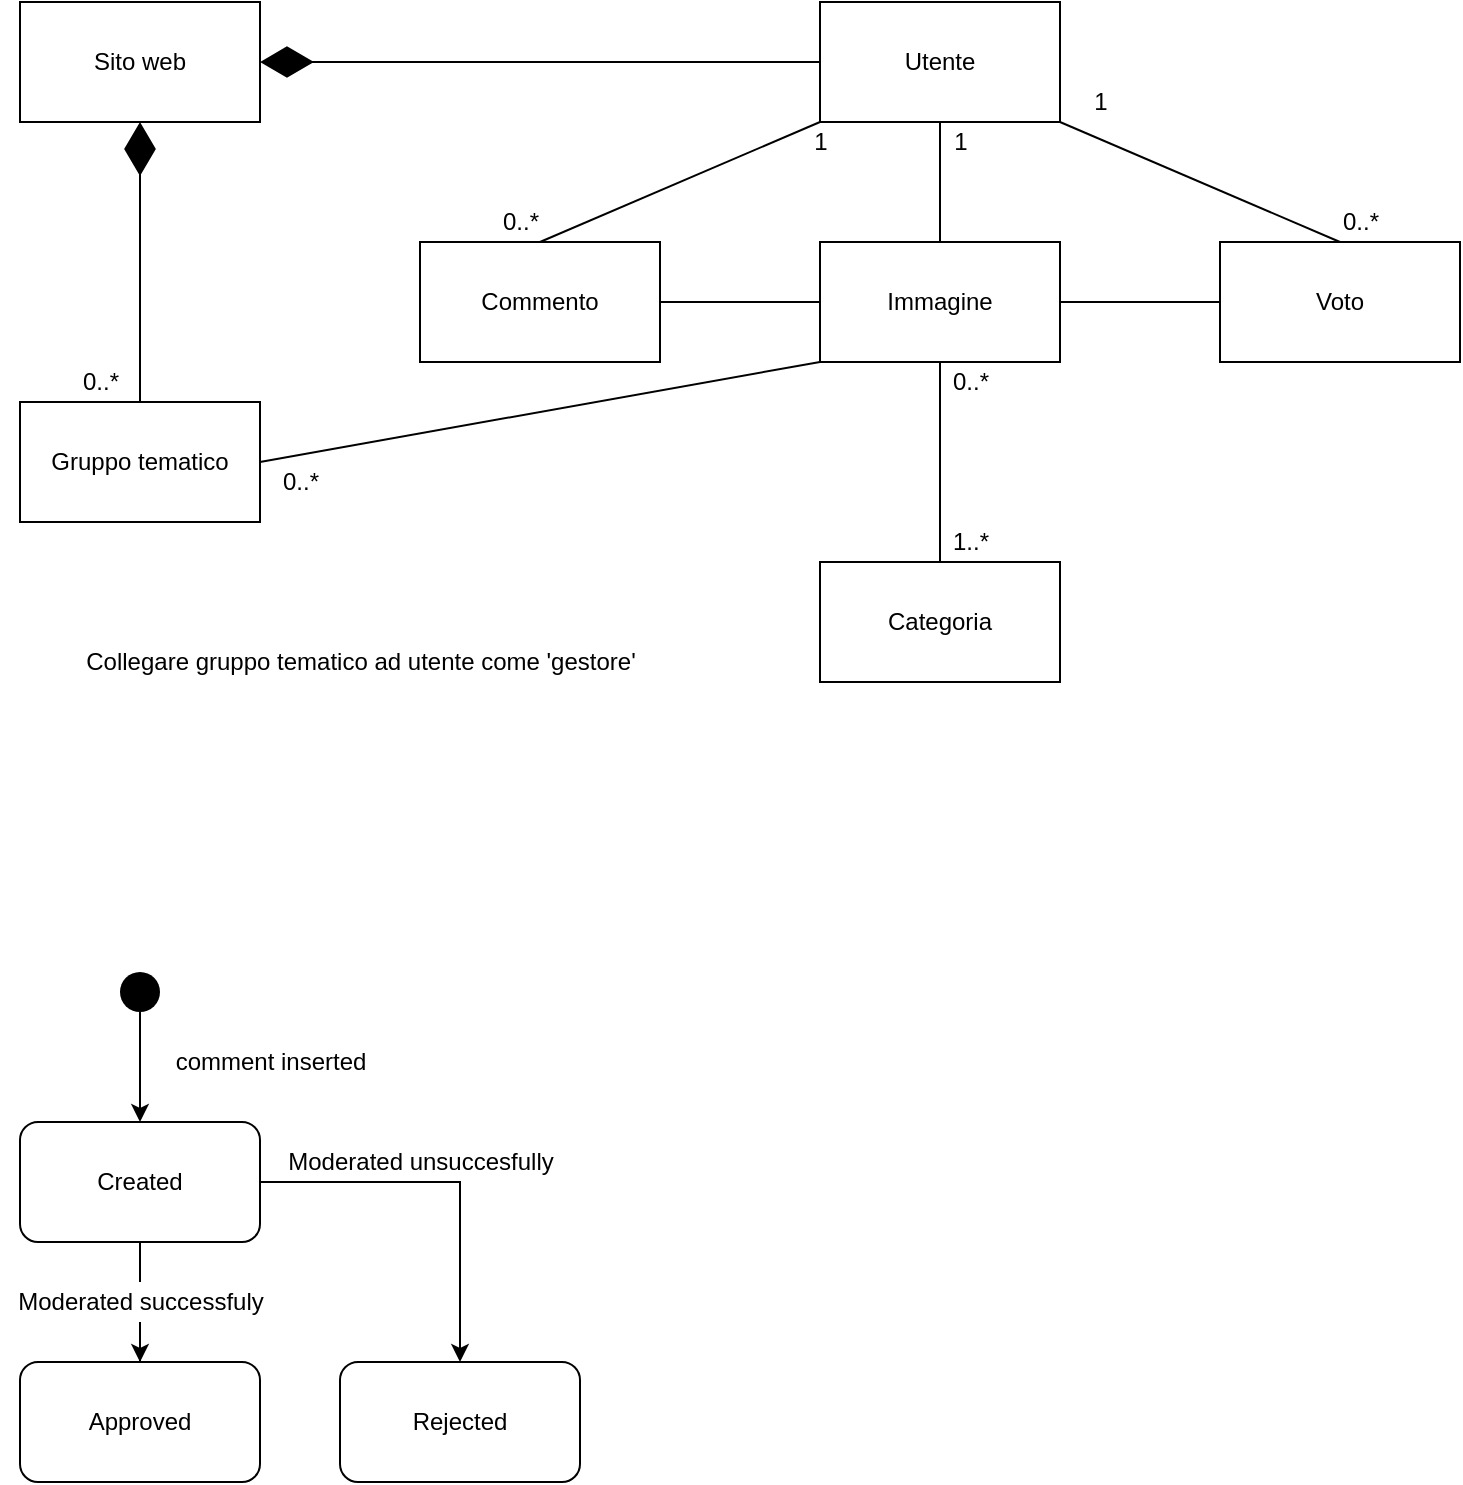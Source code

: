 <mxfile version="15.3.7" type="device"><diagram id="Q7Ow9gxffy9aTUntlKQ3" name="Page-1"><mxGraphModel dx="824" dy="956" grid="1" gridSize="10" guides="1" tooltips="1" connect="1" arrows="1" fold="1" page="1" pageScale="1" pageWidth="827" pageHeight="1169" math="0" shadow="0"><root><mxCell id="0"/><mxCell id="1" parent="0"/><mxCell id="kMIdyYE_6sKcaNR4jNQP-1" value="Commento" style="rounded=0;whiteSpace=wrap;html=1;" vertex="1" parent="1"><mxGeometry x="280" y="200" width="120" height="60" as="geometry"/></mxCell><mxCell id="kMIdyYE_6sKcaNR4jNQP-2" value="Utente" style="rounded=0;whiteSpace=wrap;html=1;" vertex="1" parent="1"><mxGeometry x="480" y="80" width="120" height="60" as="geometry"/></mxCell><mxCell id="kMIdyYE_6sKcaNR4jNQP-3" value="Gruppo tematico" style="rounded=0;whiteSpace=wrap;html=1;" vertex="1" parent="1"><mxGeometry x="80" y="280" width="120" height="60" as="geometry"/></mxCell><mxCell id="kMIdyYE_6sKcaNR4jNQP-4" value="Sito web" style="rounded=0;whiteSpace=wrap;html=1;" vertex="1" parent="1"><mxGeometry x="80" y="80" width="120" height="60" as="geometry"/></mxCell><mxCell id="kMIdyYE_6sKcaNR4jNQP-5" value="Voto" style="rounded=0;whiteSpace=wrap;html=1;" vertex="1" parent="1"><mxGeometry x="680" y="200" width="120" height="60" as="geometry"/></mxCell><mxCell id="kMIdyYE_6sKcaNR4jNQP-6" value="Immagine" style="rounded=0;whiteSpace=wrap;html=1;" vertex="1" parent="1"><mxGeometry x="480" y="200" width="120" height="60" as="geometry"/></mxCell><mxCell id="kMIdyYE_6sKcaNR4jNQP-7" value="Categoria" style="rounded=0;whiteSpace=wrap;html=1;" vertex="1" parent="1"><mxGeometry x="480" y="360" width="120" height="60" as="geometry"/></mxCell><mxCell id="kMIdyYE_6sKcaNR4jNQP-11" value="" style="endArrow=none;html=1;entryX=0.5;entryY=0;entryDx=0;entryDy=0;exitX=0;exitY=1;exitDx=0;exitDy=0;" edge="1" parent="1" source="kMIdyYE_6sKcaNR4jNQP-2" target="kMIdyYE_6sKcaNR4jNQP-1"><mxGeometry width="50" height="50" relative="1" as="geometry"><mxPoint x="500.0" y="130" as="sourcePoint"/><mxPoint x="220" y="130" as="targetPoint"/></mxGeometry></mxCell><mxCell id="kMIdyYE_6sKcaNR4jNQP-12" value="" style="endArrow=none;html=1;exitX=1;exitY=1;exitDx=0;exitDy=0;entryX=0.5;entryY=0;entryDx=0;entryDy=0;" edge="1" parent="1" source="kMIdyYE_6sKcaNR4jNQP-2" target="kMIdyYE_6sKcaNR4jNQP-5"><mxGeometry width="50" height="50" relative="1" as="geometry"><mxPoint x="510.0" y="140" as="sourcePoint"/><mxPoint x="230" y="140" as="targetPoint"/></mxGeometry></mxCell><mxCell id="kMIdyYE_6sKcaNR4jNQP-13" value="" style="endArrow=none;html=1;exitX=0.5;exitY=1;exitDx=0;exitDy=0;" edge="1" parent="1" source="kMIdyYE_6sKcaNR4jNQP-2" target="kMIdyYE_6sKcaNR4jNQP-6"><mxGeometry width="50" height="50" relative="1" as="geometry"><mxPoint x="520.0" y="150" as="sourcePoint"/><mxPoint x="240" y="150" as="targetPoint"/></mxGeometry></mxCell><mxCell id="kMIdyYE_6sKcaNR4jNQP-14" value="1" style="text;html=1;align=center;verticalAlign=middle;resizable=0;points=[];autosize=1;strokeColor=none;fillColor=none;" vertex="1" parent="1"><mxGeometry x="470" y="140" width="20" height="20" as="geometry"/></mxCell><mxCell id="kMIdyYE_6sKcaNR4jNQP-15" value="1" style="text;html=1;align=center;verticalAlign=middle;resizable=0;points=[];autosize=1;strokeColor=none;fillColor=none;" vertex="1" parent="1"><mxGeometry x="540" y="140" width="20" height="20" as="geometry"/></mxCell><mxCell id="kMIdyYE_6sKcaNR4jNQP-16" value="1" style="text;html=1;align=center;verticalAlign=middle;resizable=0;points=[];autosize=1;strokeColor=none;fillColor=none;" vertex="1" parent="1"><mxGeometry x="610" y="120" width="20" height="20" as="geometry"/></mxCell><mxCell id="kMIdyYE_6sKcaNR4jNQP-17" value="0..*" style="text;html=1;align=center;verticalAlign=middle;resizable=0;points=[];autosize=1;strokeColor=none;fillColor=none;" vertex="1" parent="1"><mxGeometry x="315" y="180" width="30" height="20" as="geometry"/></mxCell><mxCell id="kMIdyYE_6sKcaNR4jNQP-18" value="" style="endArrow=none;html=1;entryX=0;entryY=0.5;entryDx=0;entryDy=0;exitX=1;exitY=0.5;exitDx=0;exitDy=0;" edge="1" parent="1" source="kMIdyYE_6sKcaNR4jNQP-1" target="kMIdyYE_6sKcaNR4jNQP-6"><mxGeometry width="50" height="50" relative="1" as="geometry"><mxPoint x="530.0" y="160" as="sourcePoint"/><mxPoint x="250" y="160" as="targetPoint"/></mxGeometry></mxCell><mxCell id="kMIdyYE_6sKcaNR4jNQP-19" value="" style="endArrow=none;html=1;entryX=0;entryY=0.5;entryDx=0;entryDy=0;exitX=1;exitY=0.5;exitDx=0;exitDy=0;" edge="1" parent="1" source="kMIdyYE_6sKcaNR4jNQP-6" target="kMIdyYE_6sKcaNR4jNQP-5"><mxGeometry width="50" height="50" relative="1" as="geometry"><mxPoint x="540.0" y="170" as="sourcePoint"/><mxPoint x="260" y="170" as="targetPoint"/></mxGeometry></mxCell><mxCell id="kMIdyYE_6sKcaNR4jNQP-21" value="0..*" style="text;html=1;align=center;verticalAlign=middle;resizable=0;points=[];autosize=1;strokeColor=none;fillColor=none;" vertex="1" parent="1"><mxGeometry x="735" y="180" width="30" height="20" as="geometry"/></mxCell><mxCell id="kMIdyYE_6sKcaNR4jNQP-22" value="" style="endArrow=none;html=1;entryX=1;entryY=0.5;entryDx=0;entryDy=0;exitX=0;exitY=1;exitDx=0;exitDy=0;" edge="1" parent="1" source="kMIdyYE_6sKcaNR4jNQP-6" target="kMIdyYE_6sKcaNR4jNQP-3"><mxGeometry width="50" height="50" relative="1" as="geometry"><mxPoint x="550.0" y="180" as="sourcePoint"/><mxPoint x="270" y="180" as="targetPoint"/></mxGeometry></mxCell><mxCell id="kMIdyYE_6sKcaNR4jNQP-23" value="0..*" style="text;html=1;align=center;verticalAlign=middle;resizable=0;points=[];autosize=1;strokeColor=none;fillColor=none;" vertex="1" parent="1"><mxGeometry x="205" y="310" width="30" height="20" as="geometry"/></mxCell><mxCell id="kMIdyYE_6sKcaNR4jNQP-24" value="0..*" style="text;html=1;align=center;verticalAlign=middle;resizable=0;points=[];autosize=1;strokeColor=none;fillColor=none;" vertex="1" parent="1"><mxGeometry x="105" y="260" width="30" height="20" as="geometry"/></mxCell><mxCell id="kMIdyYE_6sKcaNR4jNQP-25" value="" style="endArrow=diamondThin;endFill=1;endSize=24;html=1;exitX=0;exitY=0.5;exitDx=0;exitDy=0;entryX=1;entryY=0.5;entryDx=0;entryDy=0;" edge="1" parent="1" source="kMIdyYE_6sKcaNR4jNQP-2" target="kMIdyYE_6sKcaNR4jNQP-4"><mxGeometry width="160" relative="1" as="geometry"><mxPoint x="330" y="410" as="sourcePoint"/><mxPoint x="490" y="410" as="targetPoint"/></mxGeometry></mxCell><mxCell id="kMIdyYE_6sKcaNR4jNQP-26" value="" style="endArrow=diamondThin;endFill=1;endSize=24;html=1;exitX=0.5;exitY=0;exitDx=0;exitDy=0;entryX=0.5;entryY=1;entryDx=0;entryDy=0;" edge="1" parent="1" source="kMIdyYE_6sKcaNR4jNQP-3" target="kMIdyYE_6sKcaNR4jNQP-4"><mxGeometry width="160" relative="1" as="geometry"><mxPoint x="330" y="410" as="sourcePoint"/><mxPoint x="490" y="410" as="targetPoint"/></mxGeometry></mxCell><mxCell id="kMIdyYE_6sKcaNR4jNQP-27" value="" style="endArrow=none;html=1;entryX=0.5;entryY=0;entryDx=0;entryDy=0;exitX=0.5;exitY=1;exitDx=0;exitDy=0;" edge="1" parent="1" source="kMIdyYE_6sKcaNR4jNQP-6" target="kMIdyYE_6sKcaNR4jNQP-7"><mxGeometry width="50" height="50" relative="1" as="geometry"><mxPoint x="490.0" y="270" as="sourcePoint"/><mxPoint x="210" y="320" as="targetPoint"/></mxGeometry></mxCell><mxCell id="kMIdyYE_6sKcaNR4jNQP-28" value="Collegare gruppo tematico ad utente come 'gestore'" style="text;html=1;align=center;verticalAlign=middle;resizable=0;points=[];autosize=1;strokeColor=none;fillColor=none;" vertex="1" parent="1"><mxGeometry x="105" y="400" width="290" height="20" as="geometry"/></mxCell><mxCell id="kMIdyYE_6sKcaNR4jNQP-29" value="0..*" style="text;html=1;align=center;verticalAlign=middle;resizable=0;points=[];autosize=1;strokeColor=none;fillColor=none;" vertex="1" parent="1"><mxGeometry x="540" y="260" width="30" height="20" as="geometry"/></mxCell><mxCell id="kMIdyYE_6sKcaNR4jNQP-30" value="1..*" style="text;html=1;align=center;verticalAlign=middle;resizable=0;points=[];autosize=1;strokeColor=none;fillColor=none;" vertex="1" parent="1"><mxGeometry x="540" y="340" width="30" height="20" as="geometry"/></mxCell><mxCell id="kMIdyYE_6sKcaNR4jNQP-36" style="edgeStyle=orthogonalEdgeStyle;rounded=0;orthogonalLoop=1;jettySize=auto;html=1;" edge="1" parent="1" source="kMIdyYE_6sKcaNR4jNQP-32" target="kMIdyYE_6sKcaNR4jNQP-33"><mxGeometry relative="1" as="geometry"/></mxCell><mxCell id="kMIdyYE_6sKcaNR4jNQP-32" value="" style="ellipse;fillColor=#000000;strokeColor=none;" vertex="1" parent="1"><mxGeometry x="130" y="565" width="20" height="20" as="geometry"/></mxCell><mxCell id="kMIdyYE_6sKcaNR4jNQP-40" style="edgeStyle=orthogonalEdgeStyle;rounded=0;orthogonalLoop=1;jettySize=auto;html=1;entryX=0.5;entryY=0;entryDx=0;entryDy=0;" edge="1" parent="1" source="kMIdyYE_6sKcaNR4jNQP-33" target="kMIdyYE_6sKcaNR4jNQP-38"><mxGeometry relative="1" as="geometry"/></mxCell><mxCell id="kMIdyYE_6sKcaNR4jNQP-41" style="edgeStyle=orthogonalEdgeStyle;rounded=0;orthogonalLoop=1;jettySize=auto;html=1;entryX=0.5;entryY=0;entryDx=0;entryDy=0;startArrow=none;" edge="1" parent="1" source="kMIdyYE_6sKcaNR4jNQP-43" target="kMIdyYE_6sKcaNR4jNQP-39"><mxGeometry relative="1" as="geometry"/></mxCell><mxCell id="kMIdyYE_6sKcaNR4jNQP-33" value="Created" style="rounded=1;whiteSpace=wrap;html=1;" vertex="1" parent="1"><mxGeometry x="80" y="640" width="120" height="60" as="geometry"/></mxCell><mxCell id="kMIdyYE_6sKcaNR4jNQP-37" value="comment inserted" style="text;html=1;align=center;verticalAlign=middle;resizable=0;points=[];autosize=1;strokeColor=none;fillColor=none;" vertex="1" parent="1"><mxGeometry x="150" y="600" width="110" height="20" as="geometry"/></mxCell><mxCell id="kMIdyYE_6sKcaNR4jNQP-38" value="Rejected" style="rounded=1;whiteSpace=wrap;html=1;" vertex="1" parent="1"><mxGeometry x="240" y="760" width="120" height="60" as="geometry"/></mxCell><mxCell id="kMIdyYE_6sKcaNR4jNQP-39" value="Approved" style="rounded=1;whiteSpace=wrap;html=1;" vertex="1" parent="1"><mxGeometry x="80" y="760" width="120" height="60" as="geometry"/></mxCell><mxCell id="kMIdyYE_6sKcaNR4jNQP-42" value="Moderated unsuccesfully" style="text;html=1;align=center;verticalAlign=middle;resizable=0;points=[];autosize=1;strokeColor=none;fillColor=none;" vertex="1" parent="1"><mxGeometry x="205" y="650" width="150" height="20" as="geometry"/></mxCell><mxCell id="kMIdyYE_6sKcaNR4jNQP-43" value="Moderated successfuly" style="text;html=1;align=center;verticalAlign=middle;resizable=0;points=[];autosize=1;strokeColor=none;fillColor=none;" vertex="1" parent="1"><mxGeometry x="70" y="720" width="140" height="20" as="geometry"/></mxCell><mxCell id="kMIdyYE_6sKcaNR4jNQP-44" value="" style="edgeStyle=orthogonalEdgeStyle;rounded=0;orthogonalLoop=1;jettySize=auto;html=1;entryX=0.5;entryY=0;entryDx=0;entryDy=0;endArrow=none;" edge="1" parent="1" source="kMIdyYE_6sKcaNR4jNQP-33" target="kMIdyYE_6sKcaNR4jNQP-43"><mxGeometry relative="1" as="geometry"><mxPoint x="140" y="700" as="sourcePoint"/><mxPoint x="140" y="760" as="targetPoint"/></mxGeometry></mxCell></root></mxGraphModel></diagram></mxfile>